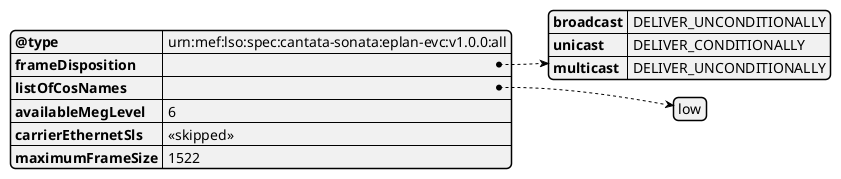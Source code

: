@startjson
{
  "@type": "urn:mef:lso:spec:cantata-sonata:eplan-evc:v1.0.0:all",
  "frameDisposition": {
    "broadcast": "DELIVER_UNCONDITIONALLY",
    "unicast": "DELIVER_CONDITIONALLY",
    "multicast": "DELIVER_UNCONDITIONALLY"
  },
  "listOfCosNames": ["low"],
  "availableMegLevel": "6",
  "carrierEthernetSls": "<<skipped>>",
  "maximumFrameSize": 1522
}
@endjson